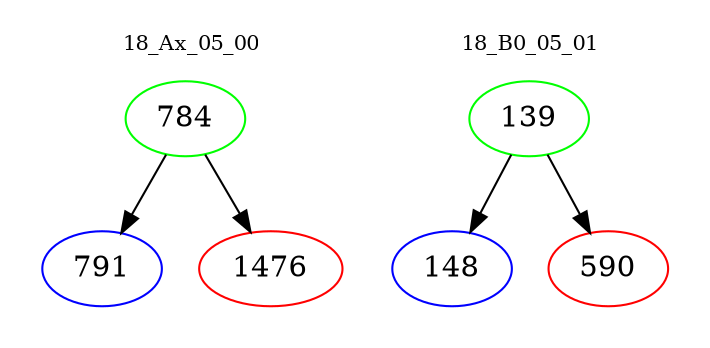 digraph{
subgraph cluster_0 {
color = white
label = "18_Ax_05_00";
fontsize=10;
T0_784 [label="784", color="green"]
T0_784 -> T0_791 [color="black"]
T0_791 [label="791", color="blue"]
T0_784 -> T0_1476 [color="black"]
T0_1476 [label="1476", color="red"]
}
subgraph cluster_1 {
color = white
label = "18_B0_05_01";
fontsize=10;
T1_139 [label="139", color="green"]
T1_139 -> T1_148 [color="black"]
T1_148 [label="148", color="blue"]
T1_139 -> T1_590 [color="black"]
T1_590 [label="590", color="red"]
}
}
